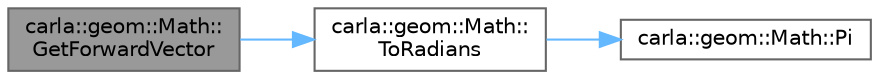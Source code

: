 digraph "carla::geom::Math::GetForwardVector"
{
 // INTERACTIVE_SVG=YES
 // LATEX_PDF_SIZE
  bgcolor="transparent";
  edge [fontname=Helvetica,fontsize=10,labelfontname=Helvetica,labelfontsize=10];
  node [fontname=Helvetica,fontsize=10,shape=box,height=0.2,width=0.4];
  rankdir="LR";
  Node1 [id="Node000001",label="carla::geom::Math::\lGetForwardVector",height=0.2,width=0.4,color="gray40", fillcolor="grey60", style="filled", fontcolor="black",tooltip="Compute the unit vector pointing towards the X-axis of rotation."];
  Node1 -> Node2 [id="edge1_Node000001_Node000002",color="steelblue1",style="solid",tooltip=" "];
  Node2 [id="Node000002",label="carla::geom::Math::\lToRadians",height=0.2,width=0.4,color="grey40", fillcolor="white", style="filled",URL="$d0/dea/classcarla_1_1geom_1_1Math.html#a2bd79912876dfbab9354c0bb841320e4",tooltip=" "];
  Node2 -> Node3 [id="edge2_Node000002_Node000003",color="steelblue1",style="solid",tooltip=" "];
  Node3 [id="Node000003",label="carla::geom::Math::Pi",height=0.2,width=0.4,color="grey40", fillcolor="white", style="filled",URL="$d0/dea/classcarla_1_1geom_1_1Math.html#abb591fc2a3085df22fc224a9d77cef11",tooltip=" "];
}
